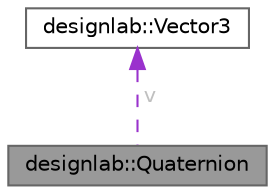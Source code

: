 digraph "designlab::Quaternion"
{
 // LATEX_PDF_SIZE
  bgcolor="transparent";
  edge [fontname=Helvetica,fontsize=10,labelfontname=Helvetica,labelfontsize=10];
  node [fontname=Helvetica,fontsize=10,shape=box,height=0.2,width=0.4];
  Node1 [id="Node000001",label="designlab::Quaternion",height=0.2,width=0.4,color="gray40", fillcolor="grey60", style="filled", fontcolor="black",tooltip="クォータニオンを表す構造体"];
  Node2 -> Node1 [id="edge1_Node000001_Node000002",dir="back",color="darkorchid3",style="dashed",tooltip=" ",label=" v",fontcolor="grey" ];
  Node2 [id="Node000002",label="designlab::Vector3",height=0.2,width=0.4,color="gray40", fillcolor="white", style="filled",URL="$structdesignlab_1_1_vector3.html",tooltip="3次元の位置ベクトルを表す構造体"];
}
